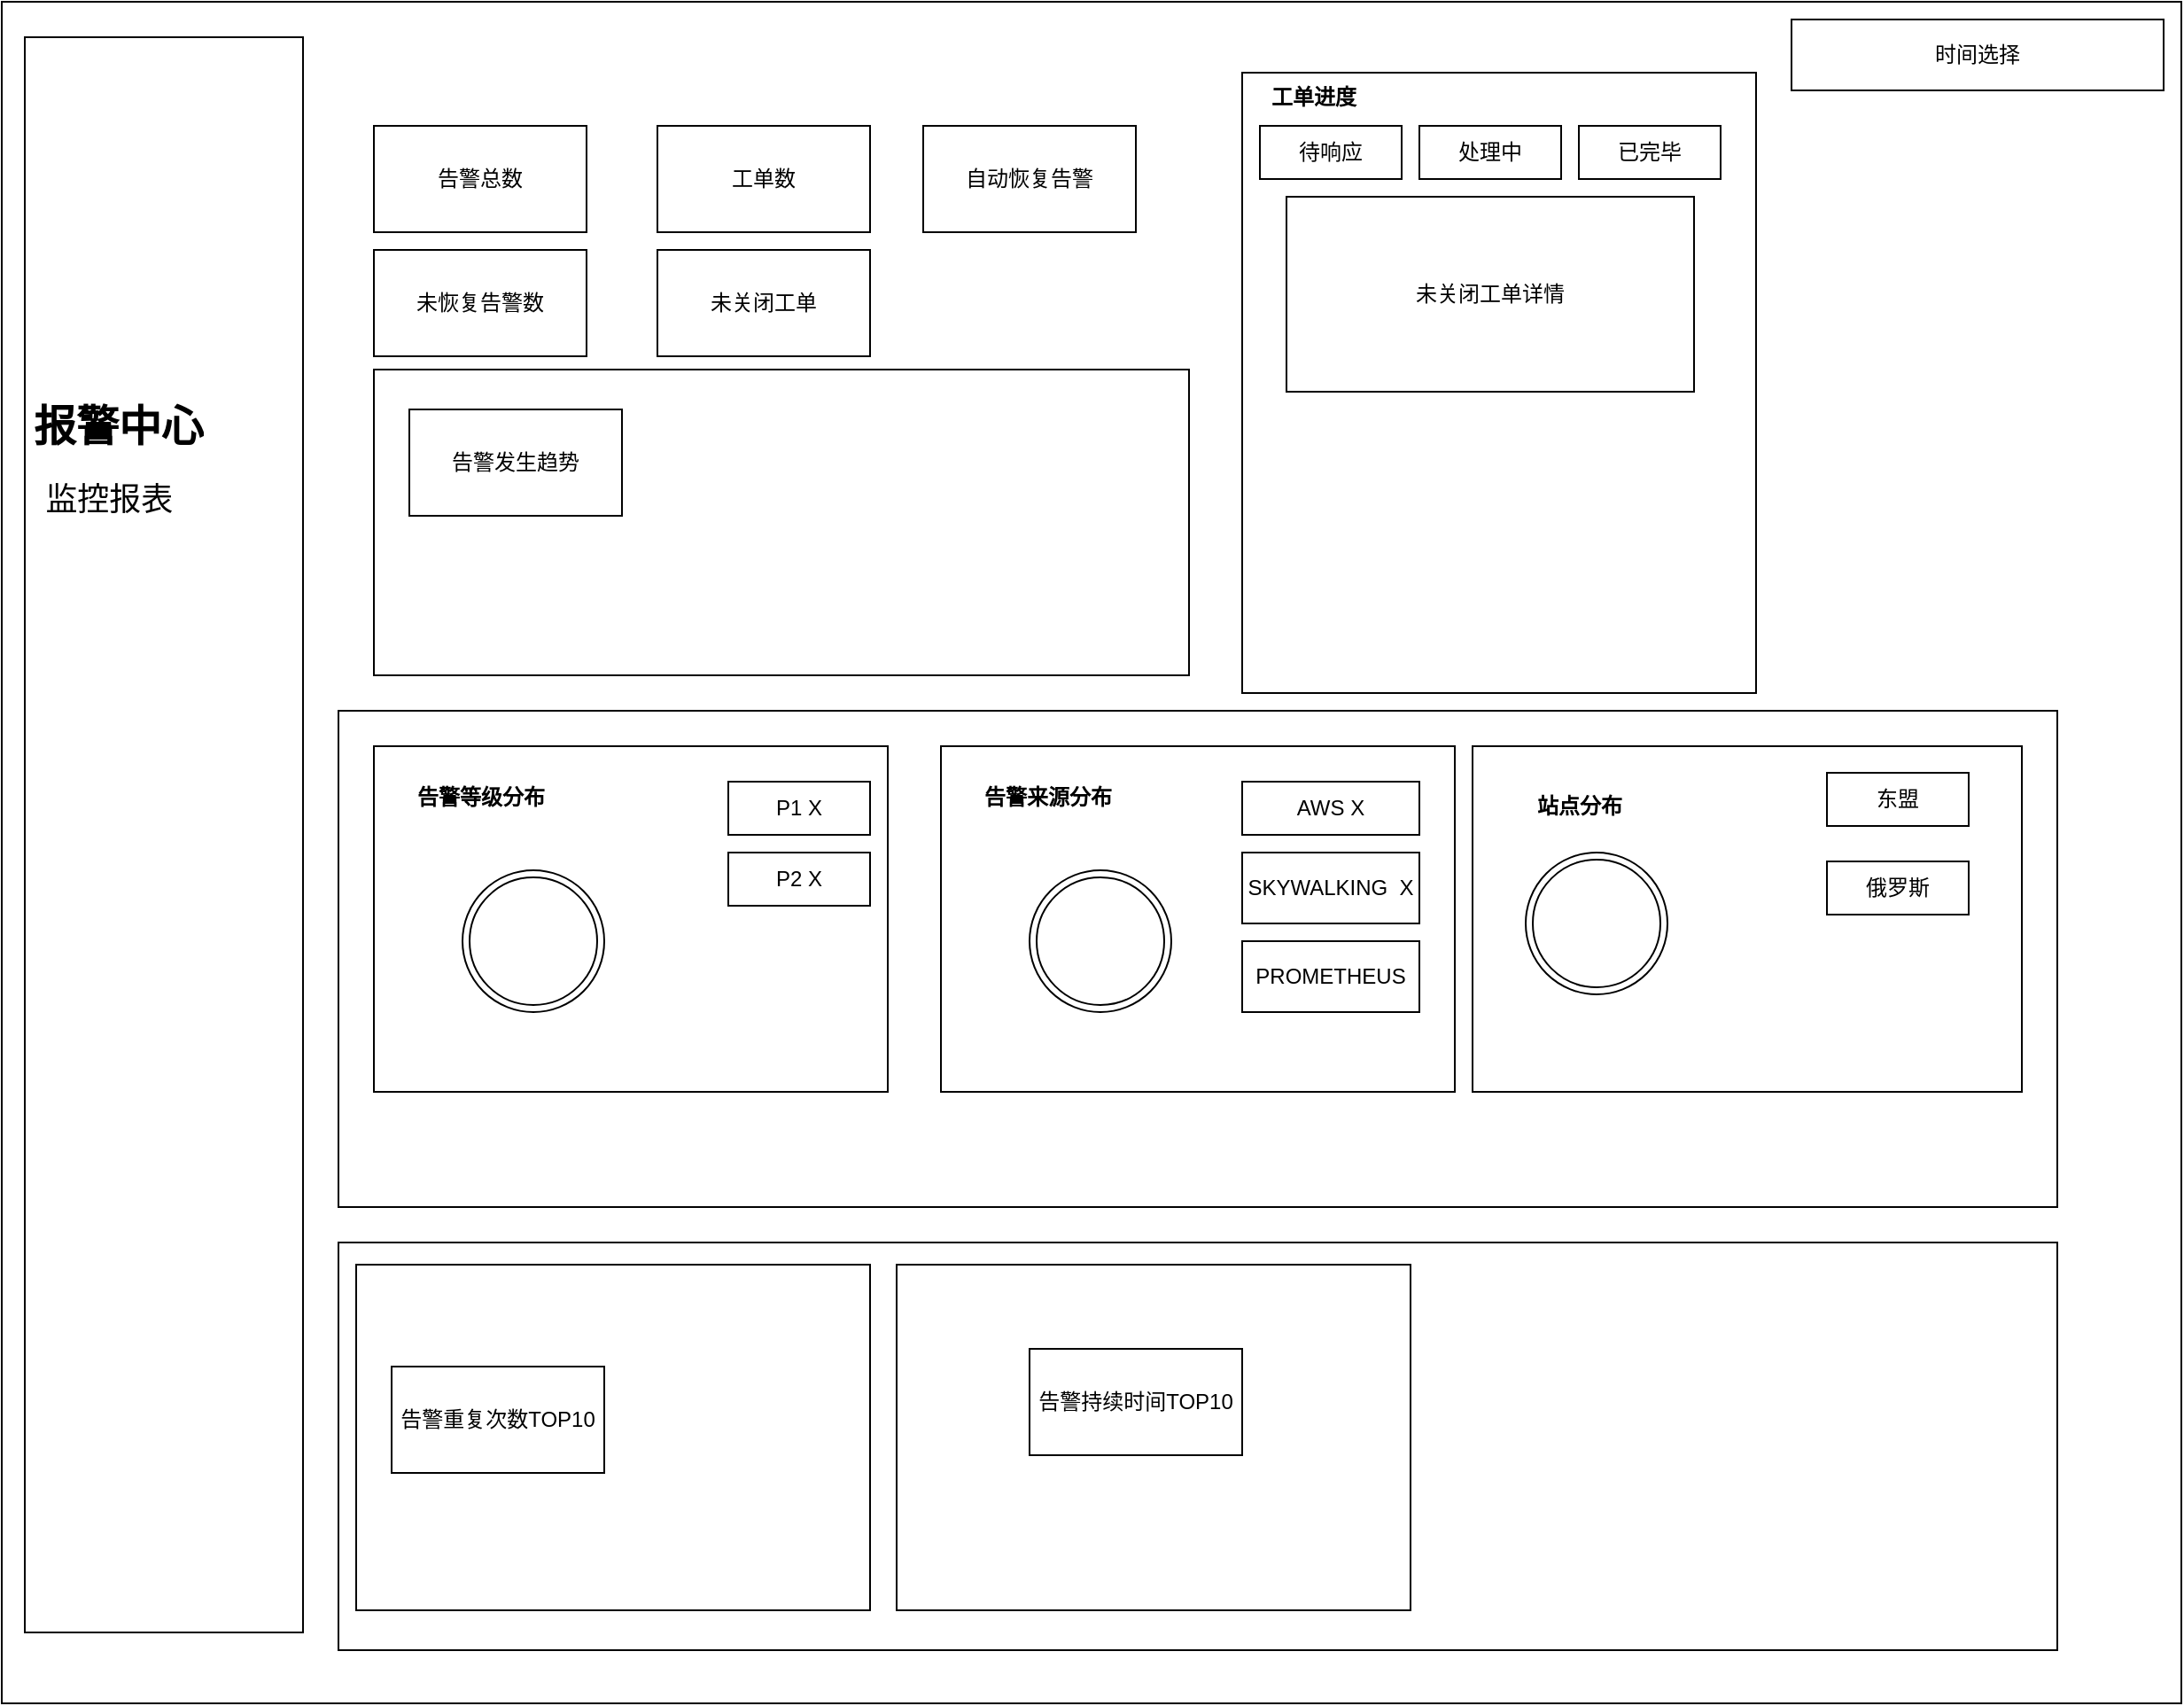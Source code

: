 <mxfile version="16.6.5" type="github">
  <diagram id="55woNCbbdrsVMhXk1Lkt" name="第 1 页">
    <mxGraphModel dx="3076" dy="706" grid="1" gridSize="10" guides="1" tooltips="1" connect="1" arrows="1" fold="1" page="1" pageScale="1" pageWidth="827" pageHeight="1169" math="0" shadow="0">
      <root>
        <mxCell id="0" />
        <mxCell id="1" parent="0" />
        <mxCell id="0lJpmbsVH_8i2ZDXafNL-1" value="" style="rounded=0;whiteSpace=wrap;html=1;" vertex="1" parent="1">
          <mxGeometry x="-960" y="120" width="1230" height="960" as="geometry" />
        </mxCell>
        <mxCell id="0lJpmbsVH_8i2ZDXafNL-2" value="" style="rounded=0;whiteSpace=wrap;html=1;" vertex="1" parent="1">
          <mxGeometry x="-947" y="140" width="157" height="900" as="geometry" />
        </mxCell>
        <mxCell id="0lJpmbsVH_8i2ZDXafNL-4" value="&lt;h1&gt;报警中心&lt;/h1&gt;&lt;div&gt;&lt;span style=&quot;white-space: pre&quot;&gt;	&lt;/span&gt;&lt;span style=&quot;white-space: pre&quot;&gt;	&lt;/span&gt;&lt;font style=&quot;font-size: 18px&quot;&gt;监控报表&lt;/font&gt;&lt;br&gt;&lt;/div&gt;" style="text;html=1;strokeColor=none;fillColor=none;spacing=5;spacingTop=-20;whiteSpace=wrap;overflow=hidden;rounded=0;" vertex="1" parent="1">
          <mxGeometry x="-947" y="340" width="147" height="120" as="geometry" />
        </mxCell>
        <mxCell id="0lJpmbsVH_8i2ZDXafNL-5" value="未恢复告警数" style="rounded=0;whiteSpace=wrap;html=1;" vertex="1" parent="1">
          <mxGeometry x="-750" y="260" width="120" height="60" as="geometry" />
        </mxCell>
        <mxCell id="0lJpmbsVH_8i2ZDXafNL-6" value="告警总数" style="rounded=0;whiteSpace=wrap;html=1;" vertex="1" parent="1">
          <mxGeometry x="-750" y="190" width="120" height="60" as="geometry" />
        </mxCell>
        <mxCell id="0lJpmbsVH_8i2ZDXafNL-8" value="自动恢复告警" style="rounded=0;whiteSpace=wrap;html=1;" vertex="1" parent="1">
          <mxGeometry x="-440" y="190" width="120" height="60" as="geometry" />
        </mxCell>
        <mxCell id="0lJpmbsVH_8i2ZDXafNL-9" value="时间选择" style="rounded=0;whiteSpace=wrap;html=1;" vertex="1" parent="1">
          <mxGeometry x="50" y="130" width="210" height="40" as="geometry" />
        </mxCell>
        <mxCell id="0lJpmbsVH_8i2ZDXafNL-12" value="" style="rounded=0;whiteSpace=wrap;html=1;" vertex="1" parent="1">
          <mxGeometry x="-770" y="520" width="970" height="280" as="geometry" />
        </mxCell>
        <mxCell id="0lJpmbsVH_8i2ZDXafNL-14" value="" style="rounded=0;whiteSpace=wrap;html=1;" vertex="1" parent="1">
          <mxGeometry x="-750" y="540" width="290" height="195" as="geometry" />
        </mxCell>
        <mxCell id="0lJpmbsVH_8i2ZDXafNL-15" value="" style="ellipse;shape=doubleEllipse;whiteSpace=wrap;html=1;aspect=fixed;fontSize=18;" vertex="1" parent="1">
          <mxGeometry x="-700" y="610" width="80" height="80" as="geometry" />
        </mxCell>
        <mxCell id="0lJpmbsVH_8i2ZDXafNL-16" value="P1 X" style="rounded=0;whiteSpace=wrap;html=1;" vertex="1" parent="1">
          <mxGeometry x="-550" y="560" width="80" height="30" as="geometry" />
        </mxCell>
        <mxCell id="0lJpmbsVH_8i2ZDXafNL-17" value="&lt;font style=&quot;font-size: 12px&quot;&gt;告警等级分布&lt;/font&gt;" style="text;strokeColor=none;fillColor=none;html=1;fontSize=24;fontStyle=1;verticalAlign=middle;align=center;" vertex="1" parent="1">
          <mxGeometry x="-740" y="545" width="100" height="40" as="geometry" />
        </mxCell>
        <mxCell id="0lJpmbsVH_8i2ZDXafNL-18" value="P2 X" style="rounded=0;whiteSpace=wrap;html=1;" vertex="1" parent="1">
          <mxGeometry x="-550" y="600" width="80" height="30" as="geometry" />
        </mxCell>
        <mxCell id="0lJpmbsVH_8i2ZDXafNL-19" value="" style="rounded=0;whiteSpace=wrap;html=1;" vertex="1" parent="1">
          <mxGeometry x="-430" y="540" width="290" height="195" as="geometry" />
        </mxCell>
        <mxCell id="0lJpmbsVH_8i2ZDXafNL-20" value="" style="ellipse;shape=doubleEllipse;whiteSpace=wrap;html=1;aspect=fixed;fontSize=18;" vertex="1" parent="1">
          <mxGeometry x="-380" y="610" width="80" height="80" as="geometry" />
        </mxCell>
        <mxCell id="0lJpmbsVH_8i2ZDXafNL-21" value="AWS X" style="rounded=0;whiteSpace=wrap;html=1;" vertex="1" parent="1">
          <mxGeometry x="-260" y="560" width="100" height="30" as="geometry" />
        </mxCell>
        <mxCell id="0lJpmbsVH_8i2ZDXafNL-22" value="&lt;font style=&quot;font-size: 12px&quot;&gt;告警来源分布&lt;/font&gt;" style="text;strokeColor=none;fillColor=none;html=1;fontSize=24;fontStyle=1;verticalAlign=middle;align=center;" vertex="1" parent="1">
          <mxGeometry x="-420" y="545" width="100" height="40" as="geometry" />
        </mxCell>
        <mxCell id="0lJpmbsVH_8i2ZDXafNL-23" value="SKYWALKING&amp;nbsp; X" style="rounded=0;whiteSpace=wrap;html=1;" vertex="1" parent="1">
          <mxGeometry x="-260" y="600" width="100" height="40" as="geometry" />
        </mxCell>
        <mxCell id="0lJpmbsVH_8i2ZDXafNL-24" value="PROMETHEUS" style="rounded=0;whiteSpace=wrap;html=1;" vertex="1" parent="1">
          <mxGeometry x="-260" y="650" width="100" height="40" as="geometry" />
        </mxCell>
        <mxCell id="0lJpmbsVH_8i2ZDXafNL-25" value="" style="rounded=0;whiteSpace=wrap;html=1;" vertex="1" parent="1">
          <mxGeometry x="-130" y="540" width="310" height="195" as="geometry" />
        </mxCell>
        <mxCell id="0lJpmbsVH_8i2ZDXafNL-26" value="&lt;span style=&quot;font-size: 12px&quot;&gt;站点分布&lt;/span&gt;" style="text;strokeColor=none;fillColor=none;html=1;fontSize=24;fontStyle=1;verticalAlign=middle;align=center;" vertex="1" parent="1">
          <mxGeometry x="-120" y="550" width="100" height="40" as="geometry" />
        </mxCell>
        <mxCell id="0lJpmbsVH_8i2ZDXafNL-27" value="" style="ellipse;shape=doubleEllipse;whiteSpace=wrap;html=1;aspect=fixed;fontSize=18;" vertex="1" parent="1">
          <mxGeometry x="-100" y="600" width="80" height="80" as="geometry" />
        </mxCell>
        <mxCell id="0lJpmbsVH_8i2ZDXafNL-28" value="东盟" style="rounded=0;whiteSpace=wrap;html=1;" vertex="1" parent="1">
          <mxGeometry x="70" y="555" width="80" height="30" as="geometry" />
        </mxCell>
        <mxCell id="0lJpmbsVH_8i2ZDXafNL-29" value="俄罗斯" style="rounded=0;whiteSpace=wrap;html=1;" vertex="1" parent="1">
          <mxGeometry x="70" y="605" width="80" height="30" as="geometry" />
        </mxCell>
        <mxCell id="0lJpmbsVH_8i2ZDXafNL-30" value="工单数" style="rounded=0;whiteSpace=wrap;html=1;" vertex="1" parent="1">
          <mxGeometry x="-590" y="190" width="120" height="60" as="geometry" />
        </mxCell>
        <mxCell id="0lJpmbsVH_8i2ZDXafNL-31" value="未关闭工单" style="rounded=0;whiteSpace=wrap;html=1;" vertex="1" parent="1">
          <mxGeometry x="-590" y="260" width="120" height="60" as="geometry" />
        </mxCell>
        <mxCell id="0lJpmbsVH_8i2ZDXafNL-34" value="" style="rounded=0;whiteSpace=wrap;html=1;fontSize=12;" vertex="1" parent="1">
          <mxGeometry x="-770" y="820" width="970" height="230" as="geometry" />
        </mxCell>
        <mxCell id="0lJpmbsVH_8i2ZDXafNL-37" value="" style="rounded=0;whiteSpace=wrap;html=1;" vertex="1" parent="1">
          <mxGeometry x="-760" y="832.5" width="290" height="195" as="geometry" />
        </mxCell>
        <mxCell id="0lJpmbsVH_8i2ZDXafNL-35" value="告警重复次数TOP10" style="rounded=0;whiteSpace=wrap;html=1;fontSize=12;" vertex="1" parent="1">
          <mxGeometry x="-740" y="890" width="120" height="60" as="geometry" />
        </mxCell>
        <mxCell id="0lJpmbsVH_8i2ZDXafNL-38" value="" style="rounded=0;whiteSpace=wrap;html=1;" vertex="1" parent="1">
          <mxGeometry x="-750" y="327.5" width="460" height="172.5" as="geometry" />
        </mxCell>
        <mxCell id="0lJpmbsVH_8i2ZDXafNL-36" value="告警发生趋势" style="rounded=0;whiteSpace=wrap;html=1;fontSize=12;" vertex="1" parent="1">
          <mxGeometry x="-730" y="350" width="120" height="60" as="geometry" />
        </mxCell>
        <mxCell id="0lJpmbsVH_8i2ZDXafNL-39" value="" style="rounded=0;whiteSpace=wrap;html=1;" vertex="1" parent="1">
          <mxGeometry x="-260" y="160" width="290" height="350" as="geometry" />
        </mxCell>
        <mxCell id="0lJpmbsVH_8i2ZDXafNL-40" value="待响应" style="rounded=0;whiteSpace=wrap;html=1;" vertex="1" parent="1">
          <mxGeometry x="-250" y="190" width="80" height="30" as="geometry" />
        </mxCell>
        <mxCell id="0lJpmbsVH_8i2ZDXafNL-41" value="&lt;font style=&quot;font-size: 12px&quot;&gt;工单进度&lt;/font&gt;" style="text;strokeColor=none;fillColor=none;html=1;fontSize=24;fontStyle=1;verticalAlign=middle;align=center;" vertex="1" parent="1">
          <mxGeometry x="-270" y="150" width="100" height="40" as="geometry" />
        </mxCell>
        <mxCell id="0lJpmbsVH_8i2ZDXafNL-42" value="处理中" style="rounded=0;whiteSpace=wrap;html=1;" vertex="1" parent="1">
          <mxGeometry x="-160" y="190" width="80" height="30" as="geometry" />
        </mxCell>
        <mxCell id="0lJpmbsVH_8i2ZDXafNL-43" value="已完毕" style="rounded=0;whiteSpace=wrap;html=1;" vertex="1" parent="1">
          <mxGeometry x="-70" y="190" width="80" height="30" as="geometry" />
        </mxCell>
        <mxCell id="0lJpmbsVH_8i2ZDXafNL-44" value="未关闭工单详情" style="rounded=0;whiteSpace=wrap;html=1;" vertex="1" parent="1">
          <mxGeometry x="-235" y="230" width="230" height="110" as="geometry" />
        </mxCell>
        <mxCell id="0lJpmbsVH_8i2ZDXafNL-45" value="" style="rounded=0;whiteSpace=wrap;html=1;" vertex="1" parent="1">
          <mxGeometry x="-455" y="832.5" width="290" height="195" as="geometry" />
        </mxCell>
        <mxCell id="0lJpmbsVH_8i2ZDXafNL-46" value="告警持续时间TOP10" style="rounded=0;whiteSpace=wrap;html=1;fontSize=12;" vertex="1" parent="1">
          <mxGeometry x="-380" y="880" width="120" height="60" as="geometry" />
        </mxCell>
      </root>
    </mxGraphModel>
  </diagram>
</mxfile>
